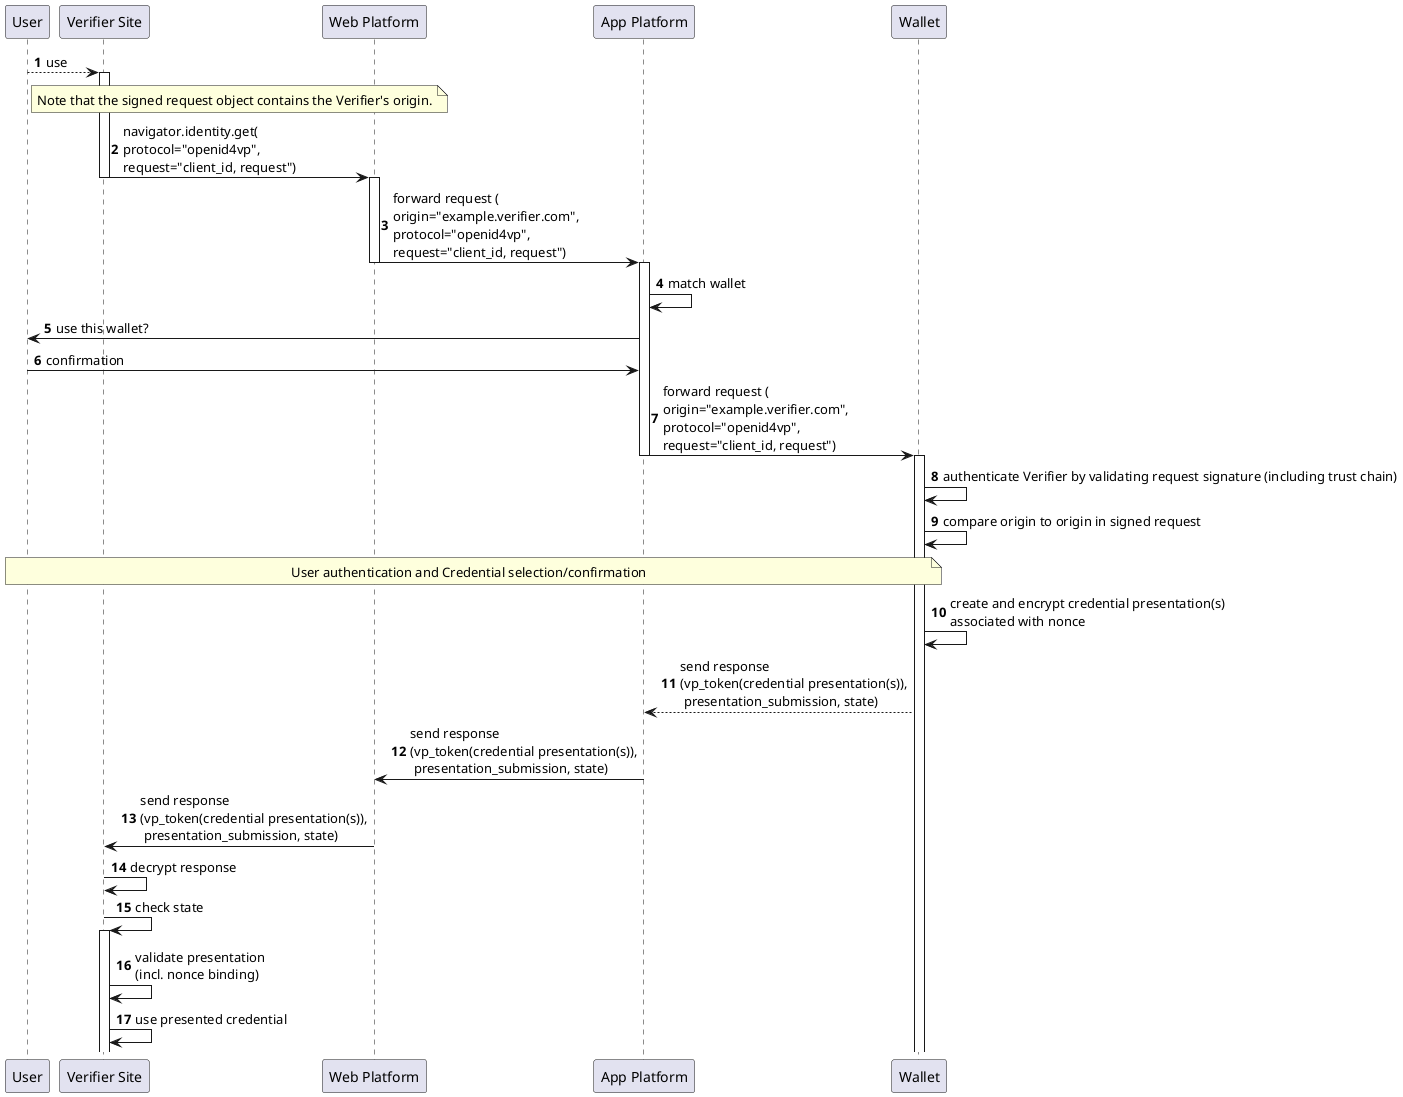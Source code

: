 ```plantuml
@startuml

autonumber

participant "User" as u

participant "Verifier Site" as r

participant "Web Platform" as wp

participant "App Platform" as ap

participant "Wallet" as w

u --> r : use
activate r

note over r,wp
    Note that the signed request object contains the Verifier's origin.
end note
r -> wp: navigator.identity.get(\nprotocol="openid4vp",\nrequest="client_id, request")

deactivate r
activate wp

wp -> ap: forward request (\norigin="example.verifier.com",\nprotocol="openid4vp",\nrequest="client_id, request")
deactivate wp
activate ap

ap -> ap: match wallet
ap -> u: use this wallet?
u -> ap: confirmation

ap -> w: forward request (\norigin="example.verifier.com",\nprotocol="openid4vp",\nrequest="client_id, request")
deactivate ap

activate w
w -> w: authenticate Verifier by validating request signature (including trust chain)
w -> w: compare origin to origin in signed request

note over u, w: User authentication and Credential selection/confirmation

w -> w: create and encrypt credential presentation(s) \nassociated with nonce
w --> ap: send response \n(vp_token(credential presentation(s)),\n presentation_submission, state)
ap -> wp: send response \n(vp_token(credential presentation(s)),\n presentation_submission, state)
wp -> r: send response \n(vp_token(credential presentation(s)),\n presentation_submission, state)
r -> r: decrypt response
r -> r: check state
activate r
r -> r: validate presentation \n(incl. nonce binding)
r -> r: use presented credential 
@enduml
```